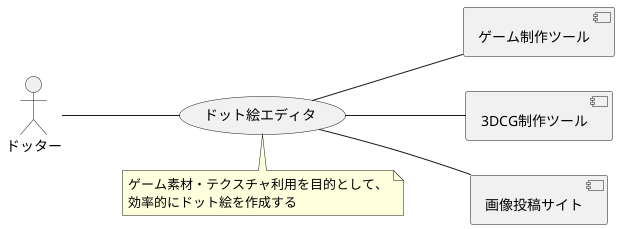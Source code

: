 @startuml システムコンテキスト
left to right direction

actor ドッター
component ゲーム制作ツール
component 3DCG制作ツール
component 画像投稿サイト 

ドッター -- (ドット絵エディタ)
note bottom :ゲーム素材・テクスチャ利用を目的として、\n効率的にドット絵を作成する

(ドット絵エディタ) -- ゲーム制作ツール
(ドット絵エディタ) --  3DCG制作ツール
(ドット絵エディタ) --  画像投稿サイト 

@enduml